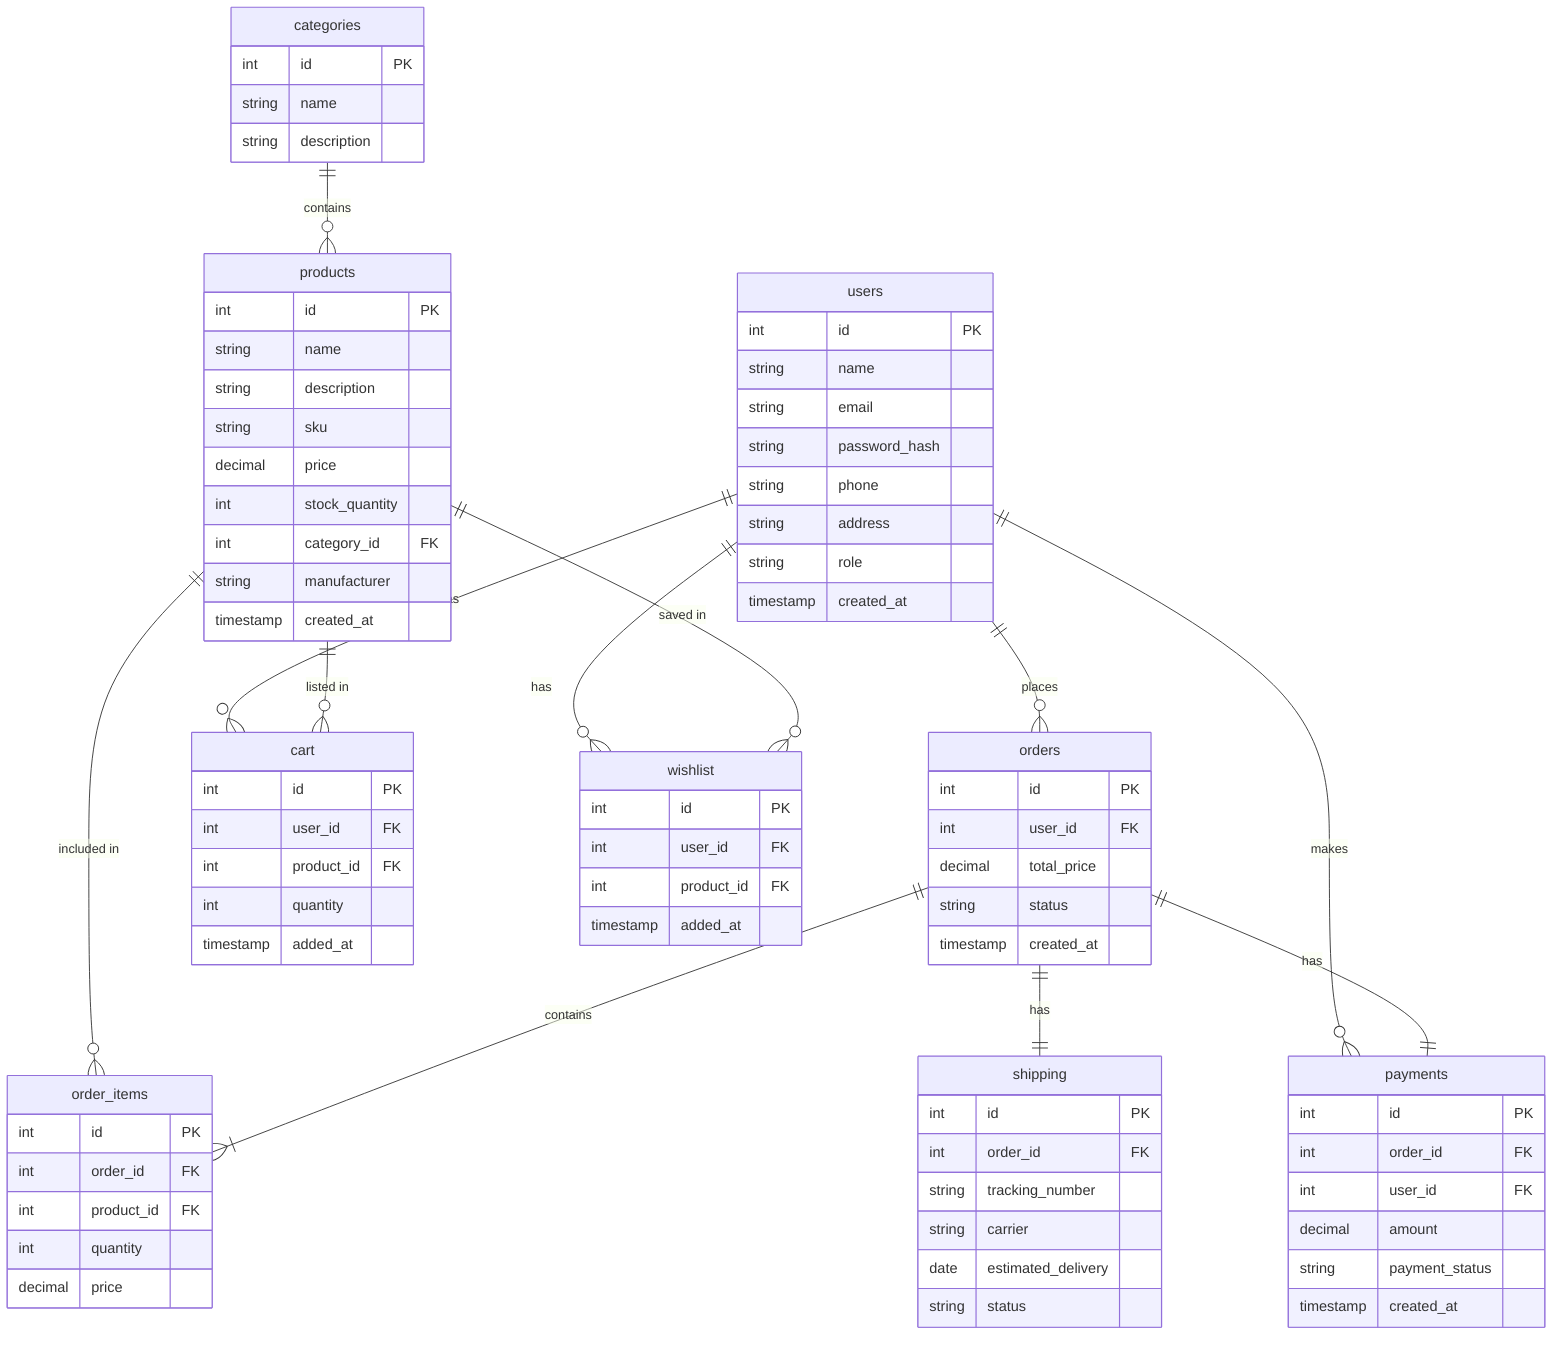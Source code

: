 erDiagram
    users ||--o{ orders : places
    users ||--o{ cart : has
    users ||--o{ wishlist : has
    users ||--o{ payments : makes

    categories ||--o{ products : contains

    products ||--o{ cart : "listed in"
    products ||--o{ wishlist : "saved in"
    products ||--o{ order_items : "included in"

    orders ||--|{ order_items : contains
    orders ||--|| shipping : has
    orders ||--|| payments : has

    users {
        int id PK
        string name
        string email
        string password_hash
        string phone
        string address
        string role
        timestamp created_at
    }

    categories {
        int id PK
        string name
        string description
    }

    products {
        int id PK
        string name
        string description
        string sku
        decimal price
        int stock_quantity
        int category_id FK
        string manufacturer
        timestamp created_at
    }

    wishlist {
        int id PK
        int user_id FK
        int product_id FK
        timestamp added_at
    }

    cart {
        int id PK
        int user_id FK
        int product_id FK
        int quantity
        timestamp added_at
    }

    orders {
        int id PK
        int user_id FK
        decimal total_price
        string status
        timestamp created_at
    }

    order_items {
        int id PK
        int order_id FK
        int product_id FK
        int quantity
        decimal price
    }

    payments {
        int id PK
        int order_id FK
        int user_id FK
        decimal amount
        string payment_status
        timestamp created_at
    }

    shipping {
        int id PK
        int order_id FK
        string tracking_number
        string carrier
        date estimated_delivery
        string status
    }